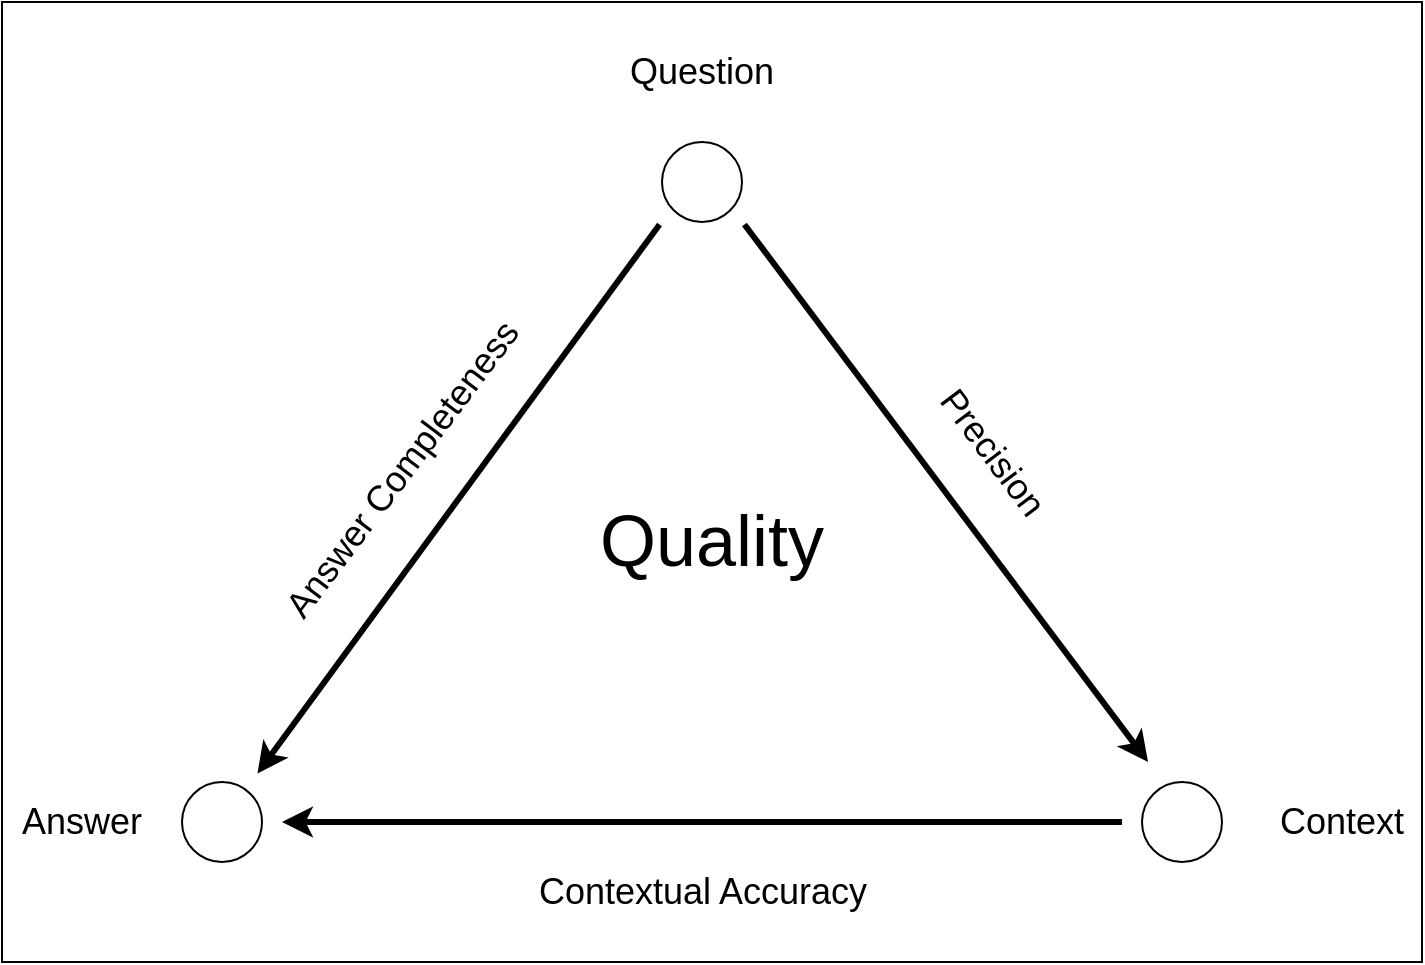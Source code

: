 <mxfile version="22.1.21" type="device">
  <diagram name="Page-1" id="Y0Oy0BEG9HiTITChsQCu">
    <mxGraphModel dx="2522" dy="1466" grid="1" gridSize="10" guides="1" tooltips="1" connect="1" arrows="1" fold="1" page="1" pageScale="1" pageWidth="1169" pageHeight="827" math="0" shadow="0">
      <root>
        <mxCell id="0" />
        <mxCell id="1" parent="0" />
        <mxCell id="uyvofhUXunklhEtFBvyB-19" value="" style="rounded=0;whiteSpace=wrap;html=1;" vertex="1" parent="1">
          <mxGeometry x="230" y="130" width="710" height="480" as="geometry" />
        </mxCell>
        <mxCell id="uyvofhUXunklhEtFBvyB-12" value="" style="ellipse;whiteSpace=wrap;html=1;aspect=fixed;strokeColor=none;" vertex="1" parent="1">
          <mxGeometry x="790" y="510" width="60" height="60" as="geometry" />
        </mxCell>
        <mxCell id="uyvofhUXunklhEtFBvyB-11" value="" style="ellipse;whiteSpace=wrap;html=1;aspect=fixed;strokeColor=none;" vertex="1" parent="1">
          <mxGeometry x="550" y="190" width="60" height="60" as="geometry" />
        </mxCell>
        <mxCell id="uyvofhUXunklhEtFBvyB-9" value="" style="ellipse;whiteSpace=wrap;html=1;aspect=fixed;strokeColor=none;" vertex="1" parent="1">
          <mxGeometry x="310" y="510" width="60" height="60" as="geometry" />
        </mxCell>
        <mxCell id="uyvofhUXunklhEtFBvyB-8" style="edgeStyle=none;rounded=0;orthogonalLoop=1;jettySize=auto;html=1;spacing=2;spacingLeft=0;targetPerimeterSpacing=0;strokeWidth=3;exitX=0;exitY=1;exitDx=0;exitDy=0;" edge="1" parent="1" source="uyvofhUXunklhEtFBvyB-11" target="uyvofhUXunklhEtFBvyB-9">
          <mxGeometry relative="1" as="geometry" />
        </mxCell>
        <mxCell id="uyvofhUXunklhEtFBvyB-1" value="" style="ellipse;whiteSpace=wrap;html=1;aspect=fixed;" vertex="1" parent="1">
          <mxGeometry x="560" y="200" width="40" height="40" as="geometry" />
        </mxCell>
        <mxCell id="uyvofhUXunklhEtFBvyB-2" value="" style="ellipse;whiteSpace=wrap;html=1;aspect=fixed;" vertex="1" parent="1">
          <mxGeometry x="320" y="520" width="40" height="40" as="geometry" />
        </mxCell>
        <mxCell id="uyvofhUXunklhEtFBvyB-14" style="edgeStyle=none;rounded=0;orthogonalLoop=1;jettySize=auto;html=1;entryX=1;entryY=0.5;entryDx=0;entryDy=0;exitX=0;exitY=0.5;exitDx=0;exitDy=0;strokeWidth=3;" edge="1" parent="1" source="uyvofhUXunklhEtFBvyB-12" target="uyvofhUXunklhEtFBvyB-9">
          <mxGeometry relative="1" as="geometry" />
        </mxCell>
        <mxCell id="uyvofhUXunklhEtFBvyB-3" value="" style="ellipse;whiteSpace=wrap;html=1;aspect=fixed;" vertex="1" parent="1">
          <mxGeometry x="800" y="520" width="40" height="40" as="geometry" />
        </mxCell>
        <mxCell id="uyvofhUXunklhEtFBvyB-4" value="Answer" style="text;html=1;strokeColor=none;fillColor=none;align=center;verticalAlign=middle;whiteSpace=wrap;rounded=0;fontSize=18;" vertex="1" parent="1">
          <mxGeometry x="240" y="525" width="60" height="30" as="geometry" />
        </mxCell>
        <mxCell id="uyvofhUXunklhEtFBvyB-5" value="Context" style="text;html=1;strokeColor=none;fillColor=none;align=center;verticalAlign=middle;whiteSpace=wrap;rounded=0;fontSize=18;" vertex="1" parent="1">
          <mxGeometry x="870" y="525" width="60" height="30" as="geometry" />
        </mxCell>
        <mxCell id="uyvofhUXunklhEtFBvyB-6" value="Question" style="text;html=1;strokeColor=none;fillColor=none;align=center;verticalAlign=middle;whiteSpace=wrap;rounded=0;fontSize=18;" vertex="1" parent="1">
          <mxGeometry x="550" y="150" width="60" height="30" as="geometry" />
        </mxCell>
        <mxCell id="uyvofhUXunklhEtFBvyB-7" value="Quality" style="text;html=1;strokeColor=none;fillColor=none;align=center;verticalAlign=middle;whiteSpace=wrap;rounded=0;fontSize=36;" vertex="1" parent="1">
          <mxGeometry x="555" y="384" width="60" height="30" as="geometry" />
        </mxCell>
        <mxCell id="uyvofhUXunklhEtFBvyB-13" style="edgeStyle=none;rounded=0;orthogonalLoop=1;jettySize=auto;html=1;spacing=2;spacingLeft=0;targetPerimeterSpacing=0;strokeWidth=3;exitX=1;exitY=1;exitDx=0;exitDy=0;entryX=0.217;entryY=0;entryDx=0;entryDy=0;entryPerimeter=0;" edge="1" parent="1" source="uyvofhUXunklhEtFBvyB-11" target="uyvofhUXunklhEtFBvyB-12">
          <mxGeometry relative="1" as="geometry">
            <mxPoint x="577" y="256" as="sourcePoint" />
            <mxPoint x="368" y="526" as="targetPoint" />
          </mxGeometry>
        </mxCell>
        <mxCell id="uyvofhUXunklhEtFBvyB-16" value="Precision" style="text;html=1;align=center;verticalAlign=middle;resizable=0;points=[];autosize=1;strokeColor=none;fillColor=none;rotation=53;fontSize=18;" vertex="1" parent="1">
          <mxGeometry x="675" y="335" width="100" height="40" as="geometry" />
        </mxCell>
        <mxCell id="uyvofhUXunklhEtFBvyB-17" value="Contextual Accuracy" style="text;html=1;align=center;verticalAlign=middle;resizable=0;points=[];autosize=1;strokeColor=none;fillColor=none;fontSize=18;" vertex="1" parent="1">
          <mxGeometry x="485" y="555" width="190" height="40" as="geometry" />
        </mxCell>
        <mxCell id="uyvofhUXunklhEtFBvyB-18" value="Answer Completeness" style="text;html=1;align=center;verticalAlign=middle;resizable=0;points=[];autosize=1;strokeColor=none;fillColor=none;fontSize=18;rotation=307;" vertex="1" parent="1">
          <mxGeometry x="330" y="344" width="200" height="40" as="geometry" />
        </mxCell>
      </root>
    </mxGraphModel>
  </diagram>
</mxfile>
